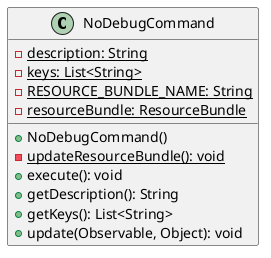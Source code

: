 @startuml

    class NoDebugCommand {
        {static} -description: String
        {static} -keys: List<String>
        {static} -RESOURCE_BUNDLE_NAME: String
        {static} -resourceBundle: ResourceBundle
        +NoDebugCommand()
        {static} -updateResourceBundle(): void
        +execute(): void
        +getDescription(): String
        +getKeys(): List<String>
        +update(Observable, Object): void
    }

@enduml
